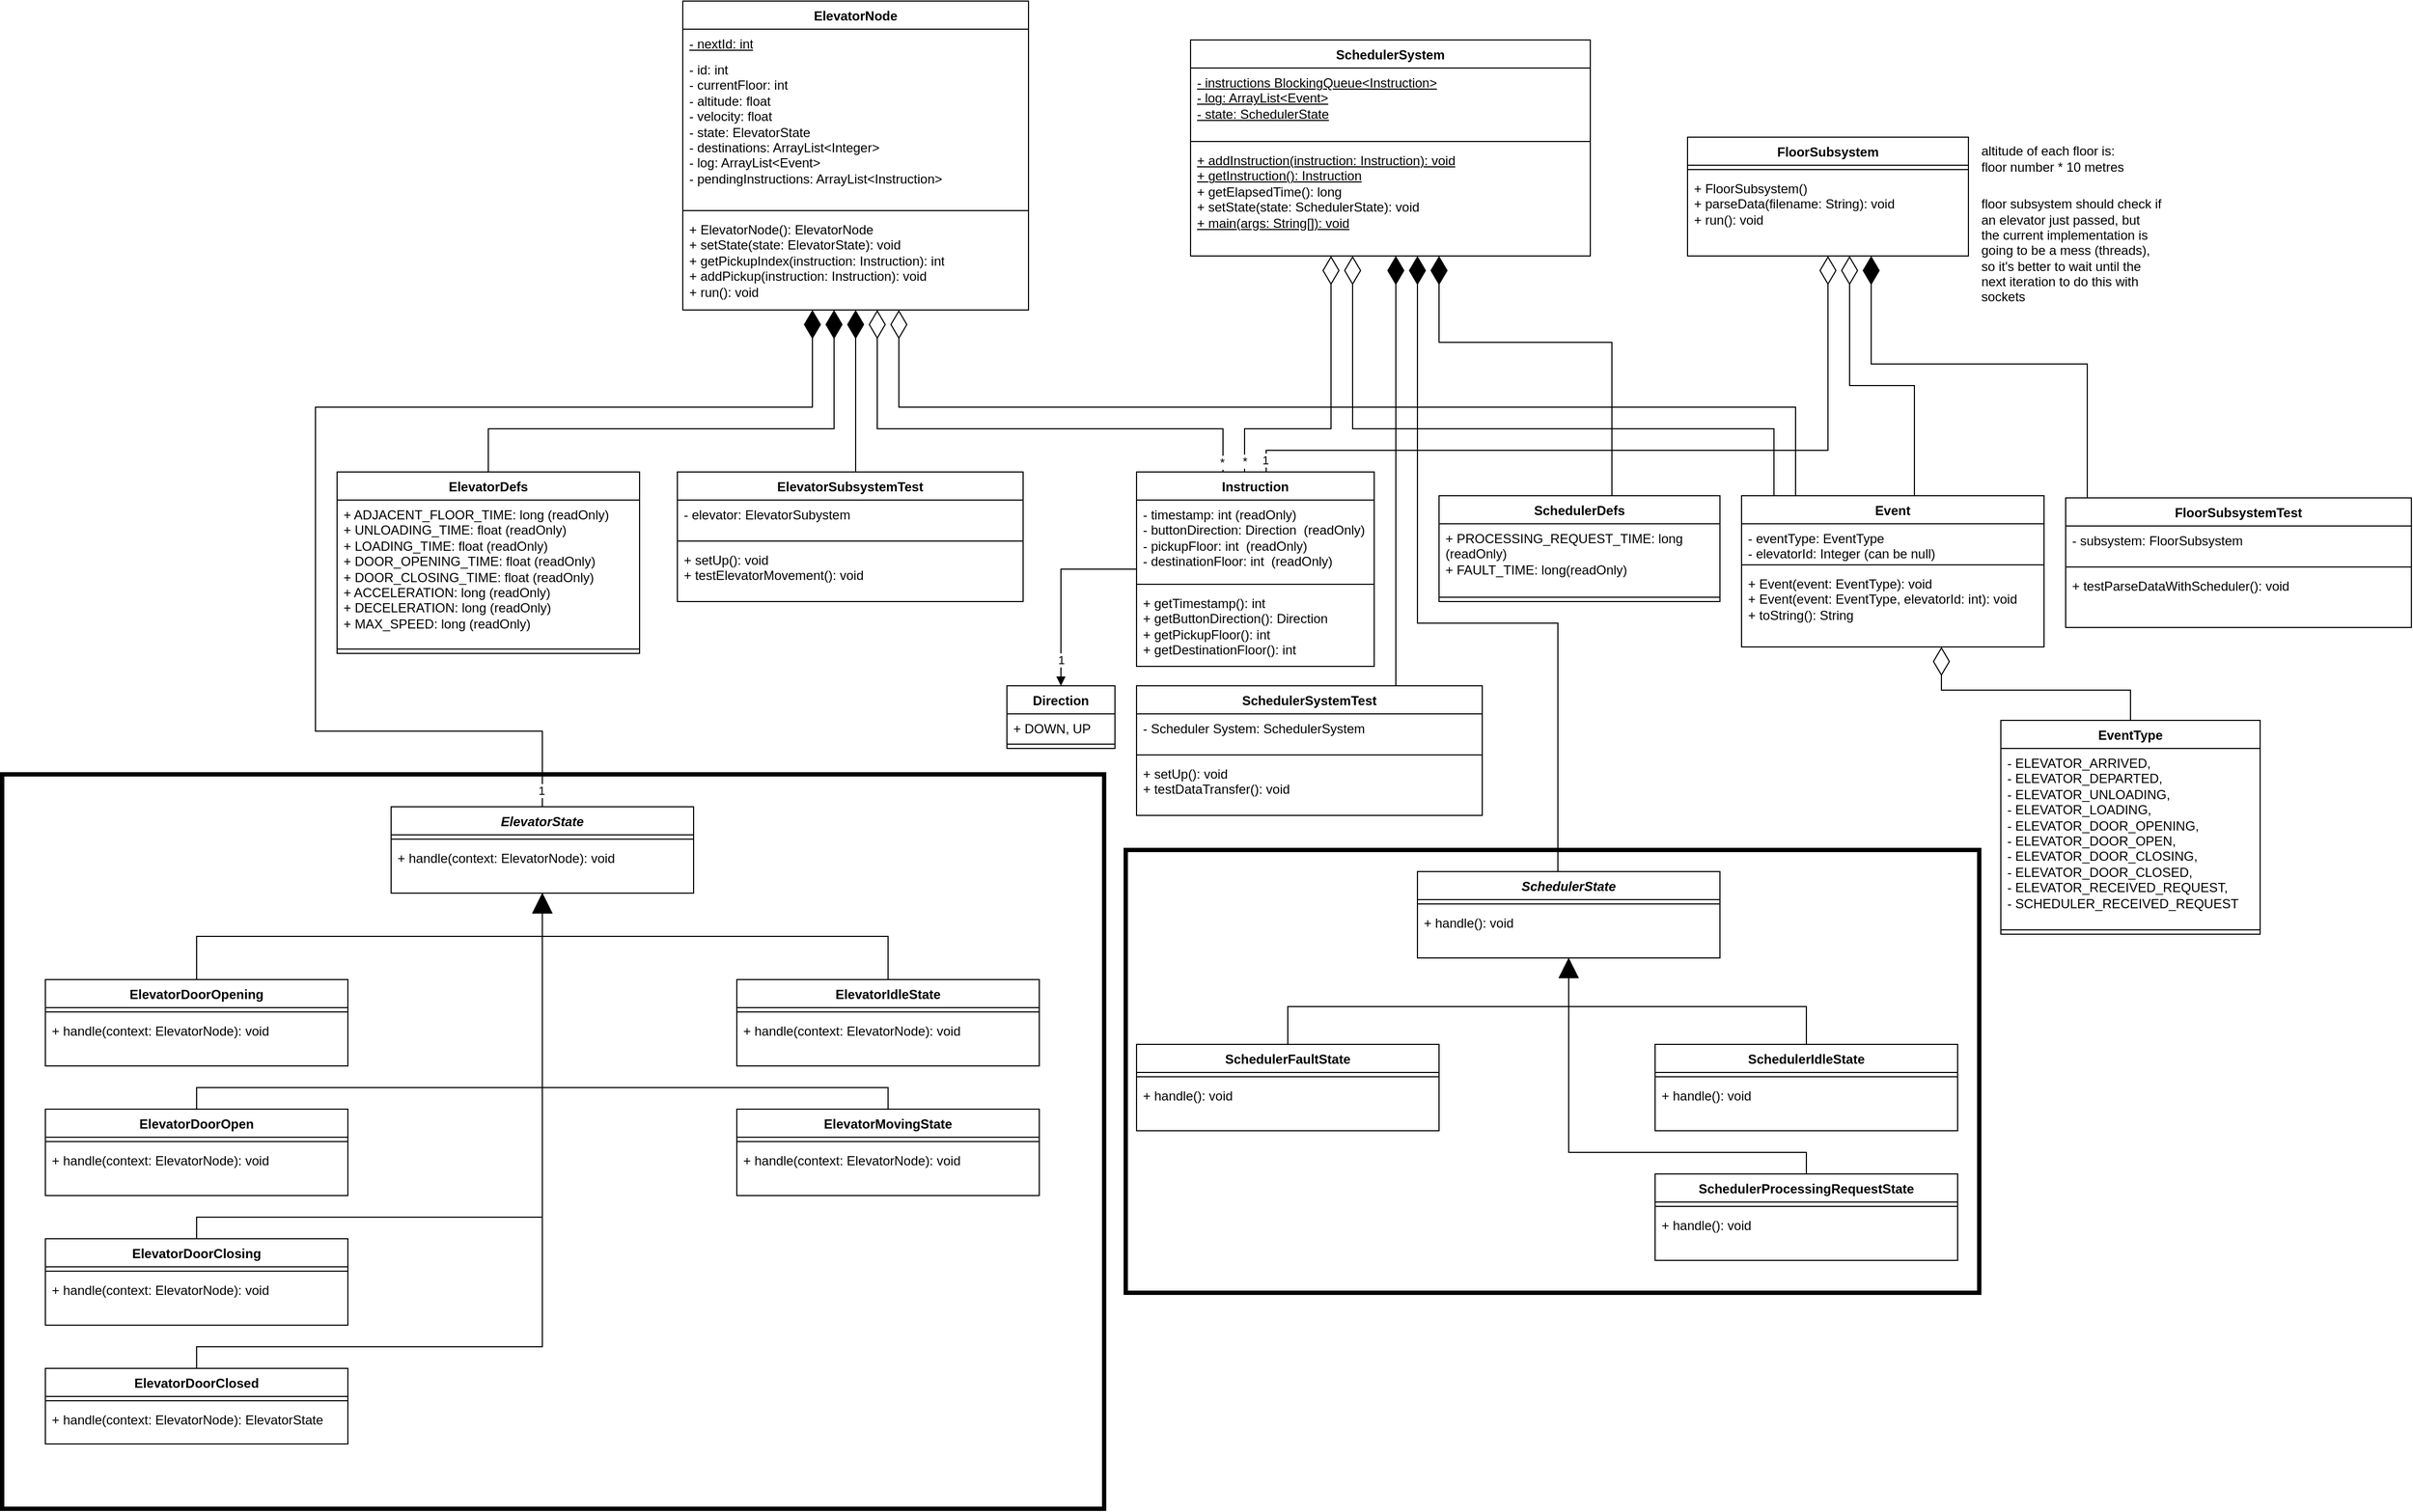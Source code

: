 <mxfile version="20.8.16" type="device"><diagram name="Page-1" id="W-hvJWC9LnS0oZOQdCDl"><mxGraphModel dx="1674" dy="534" grid="1" gridSize="10" guides="1" tooltips="1" connect="1" arrows="1" fold="1" page="0" pageScale="1" pageWidth="850" pageHeight="1100" math="0" shadow="0"><root><mxCell id="0"/><mxCell id="1" parent="0"/><mxCell id="JZciVl0iC011m3xnHKb6-115" value="" style="rounded=0;whiteSpace=wrap;html=1;fontColor=default;fillColor=none;strokeWidth=4;" parent="1" vertex="1"><mxGeometry x="390" y="790" width="790" height="410" as="geometry"/></mxCell><mxCell id="JZciVl0iC011m3xnHKb6-93" value="" style="rounded=0;whiteSpace=wrap;html=1;fontColor=default;fillColor=none;strokeWidth=4;" parent="1" vertex="1"><mxGeometry x="-650" y="720" width="1020" height="680" as="geometry"/></mxCell><mxCell id="OUGzcpc-ft89BkLeORVE-1" value="ElevatorNode" style="swimlane;fontStyle=1;align=center;verticalAlign=top;childLayout=stackLayout;horizontal=1;startSize=26;horizontalStack=0;resizeParent=1;resizeParentMax=0;resizeLast=0;collapsible=1;marginBottom=0;whiteSpace=wrap;html=1;" parent="1" vertex="1"><mxGeometry x="-20" y="4" width="320" height="286" as="geometry"/></mxCell><mxCell id="JZciVl0iC011m3xnHKb6-45" value="- nextId: int" style="text;strokeColor=none;fillColor=none;align=left;verticalAlign=top;spacingLeft=4;spacingRight=4;overflow=hidden;rotatable=0;points=[[0,0.5],[1,0.5]];portConstraint=eastwest;whiteSpace=wrap;html=1;fontStyle=4" parent="OUGzcpc-ft89BkLeORVE-1" vertex="1"><mxGeometry y="26" width="320" height="24" as="geometry"/></mxCell><mxCell id="OUGzcpc-ft89BkLeORVE-2" value="- id: int&lt;br&gt;- currentFloor: int&lt;br&gt;- altitude: float&lt;br&gt;- velocity: float&lt;br&gt;- state: ElevatorState&lt;br&gt;- destinations: ArrayList&amp;lt;Integer&amp;gt;&lt;br&gt;- log: ArrayList&amp;lt;Event&amp;gt;&lt;br&gt;- pendingInstructions: ArrayList&amp;lt;Instruction&amp;gt;" style="text;strokeColor=none;fillColor=none;align=left;verticalAlign=top;spacingLeft=4;spacingRight=4;overflow=hidden;rotatable=0;points=[[0,0.5],[1,0.5]];portConstraint=eastwest;whiteSpace=wrap;html=1;" parent="OUGzcpc-ft89BkLeORVE-1" vertex="1"><mxGeometry y="50" width="320" height="140" as="geometry"/></mxCell><mxCell id="OUGzcpc-ft89BkLeORVE-3" value="" style="line;strokeWidth=1;fillColor=none;align=left;verticalAlign=middle;spacingTop=-1;spacingLeft=3;spacingRight=3;rotatable=0;labelPosition=right;points=[];portConstraint=eastwest;strokeColor=inherit;" parent="OUGzcpc-ft89BkLeORVE-1" vertex="1"><mxGeometry y="190" width="320" height="8" as="geometry"/></mxCell><mxCell id="OUGzcpc-ft89BkLeORVE-4" value="+ ElevatorNode(): ElevatorNode&lt;br&gt;+ setState(state: ElevatorState): void&lt;br&gt;+ getPickupIndex(instruction: Instruction): int&lt;br&gt;+ addPickup(instruction: Instruction): void&lt;br&gt;+ run(): void" style="text;strokeColor=none;fillColor=none;align=left;verticalAlign=top;spacingLeft=4;spacingRight=4;overflow=hidden;rotatable=0;points=[[0,0.5],[1,0.5]];portConstraint=eastwest;whiteSpace=wrap;html=1;" parent="OUGzcpc-ft89BkLeORVE-1" vertex="1"><mxGeometry y="198" width="320" height="88" as="geometry"/></mxCell><mxCell id="OUGzcpc-ft89BkLeORVE-5" value="SchedulerSystem" style="swimlane;fontStyle=1;align=center;verticalAlign=top;childLayout=stackLayout;horizontal=1;startSize=26;horizontalStack=0;resizeParent=1;resizeParentMax=0;resizeLast=0;collapsible=1;marginBottom=0;whiteSpace=wrap;html=1;" parent="1" vertex="1"><mxGeometry x="450" y="40" width="370" height="200" as="geometry"/></mxCell><mxCell id="OUGzcpc-ft89BkLeORVE-6" value="&lt;u&gt;- instructions BlockingQueue&amp;lt;Instruction&lt;/u&gt;&lt;u&gt;&amp;gt;&lt;br&gt;- log: ArrayList&amp;lt;Event&amp;gt;&lt;br&gt;- state: SchedulerState&lt;br&gt;&lt;/u&gt;" style="text;strokeColor=none;fillColor=none;align=left;verticalAlign=top;spacingLeft=4;spacingRight=4;overflow=hidden;rotatable=0;points=[[0,0.5],[1,0.5]];portConstraint=eastwest;whiteSpace=wrap;html=1;" parent="OUGzcpc-ft89BkLeORVE-5" vertex="1"><mxGeometry y="26" width="370" height="64" as="geometry"/></mxCell><mxCell id="OUGzcpc-ft89BkLeORVE-7" value="" style="line;strokeWidth=1;fillColor=none;align=left;verticalAlign=middle;spacingTop=-1;spacingLeft=3;spacingRight=3;rotatable=0;labelPosition=right;points=[];portConstraint=eastwest;strokeColor=inherit;" parent="OUGzcpc-ft89BkLeORVE-5" vertex="1"><mxGeometry y="90" width="370" height="8" as="geometry"/></mxCell><mxCell id="OUGzcpc-ft89BkLeORVE-8" value="&lt;u&gt;+ addInstruction(instruction: Instruction): void&lt;/u&gt;&lt;br&gt;&lt;u&gt;+ getInstruction(): Instruction&lt;/u&gt;&lt;br&gt;+ getElapsedTime(): long&lt;br&gt;+ setState(state: SchedulerState): void&lt;br&gt;&lt;u&gt;+ main(args: String[]): void&lt;/u&gt;" style="text;strokeColor=none;fillColor=none;align=left;verticalAlign=top;spacingLeft=4;spacingRight=4;overflow=hidden;rotatable=0;points=[[0,0.5],[1,0.5]];portConstraint=eastwest;whiteSpace=wrap;html=1;" parent="OUGzcpc-ft89BkLeORVE-5" vertex="1"><mxGeometry y="98" width="370" height="102" as="geometry"/></mxCell><mxCell id="OUGzcpc-ft89BkLeORVE-9" value="FloorSubsystem" style="swimlane;fontStyle=1;align=center;verticalAlign=top;childLayout=stackLayout;horizontal=1;startSize=26;horizontalStack=0;resizeParent=1;resizeParentMax=0;resizeLast=0;collapsible=1;marginBottom=0;whiteSpace=wrap;html=1;" parent="1" vertex="1"><mxGeometry x="910" y="130" width="260" height="110" as="geometry"/></mxCell><mxCell id="OUGzcpc-ft89BkLeORVE-11" value="" style="line;strokeWidth=1;fillColor=none;align=left;verticalAlign=middle;spacingTop=-1;spacingLeft=3;spacingRight=3;rotatable=0;labelPosition=right;points=[];portConstraint=eastwest;strokeColor=inherit;" parent="OUGzcpc-ft89BkLeORVE-9" vertex="1"><mxGeometry y="26" width="260" height="8" as="geometry"/></mxCell><mxCell id="OUGzcpc-ft89BkLeORVE-12" value="+ FloorSubsystem()&lt;br&gt;+ parseData(filename: String): void&lt;br&gt;+ run(): void" style="text;strokeColor=none;fillColor=none;align=left;verticalAlign=top;spacingLeft=4;spacingRight=4;overflow=hidden;rotatable=0;points=[[0,0.5],[1,0.5]];portConstraint=eastwest;whiteSpace=wrap;html=1;" parent="OUGzcpc-ft89BkLeORVE-9" vertex="1"><mxGeometry y="34" width="260" height="76" as="geometry"/></mxCell><mxCell id="OUGzcpc-ft89BkLeORVE-13" value="SchedulerSystemTest" style="swimlane;fontStyle=1;align=center;verticalAlign=top;childLayout=stackLayout;horizontal=1;startSize=26;horizontalStack=0;resizeParent=1;resizeParentMax=0;resizeLast=0;collapsible=1;marginBottom=0;whiteSpace=wrap;html=1;" parent="1" vertex="1"><mxGeometry x="400" y="638" width="320" height="120" as="geometry"/></mxCell><mxCell id="OUGzcpc-ft89BkLeORVE-14" value="- Scheduler System: SchedulerSystem" style="text;strokeColor=none;fillColor=none;align=left;verticalAlign=top;spacingLeft=4;spacingRight=4;overflow=hidden;rotatable=0;points=[[0,0.5],[1,0.5]];portConstraint=eastwest;whiteSpace=wrap;html=1;" parent="OUGzcpc-ft89BkLeORVE-13" vertex="1"><mxGeometry y="26" width="320" height="34" as="geometry"/></mxCell><mxCell id="OUGzcpc-ft89BkLeORVE-15" value="" style="line;strokeWidth=1;fillColor=none;align=left;verticalAlign=middle;spacingTop=-1;spacingLeft=3;spacingRight=3;rotatable=0;labelPosition=right;points=[];portConstraint=eastwest;strokeColor=inherit;" parent="OUGzcpc-ft89BkLeORVE-13" vertex="1"><mxGeometry y="60" width="320" height="8" as="geometry"/></mxCell><mxCell id="OUGzcpc-ft89BkLeORVE-16" value="+ setUp(): void&lt;br&gt;+ testDataTransfer(): void" style="text;strokeColor=none;fillColor=none;align=left;verticalAlign=top;spacingLeft=4;spacingRight=4;overflow=hidden;rotatable=0;points=[[0,0.5],[1,0.5]];portConstraint=eastwest;whiteSpace=wrap;html=1;" parent="OUGzcpc-ft89BkLeORVE-13" vertex="1"><mxGeometry y="68" width="320" height="52" as="geometry"/></mxCell><mxCell id="JZciVl0iC011m3xnHKb6-92" style="edgeStyle=orthogonalEdgeStyle;rounded=0;orthogonalLoop=1;jettySize=auto;html=1;fontColor=default;endArrow=diamondThin;endFill=1;endSize=24;" parent="1" source="OUGzcpc-ft89BkLeORVE-18" target="OUGzcpc-ft89BkLeORVE-9" edge="1"><mxGeometry relative="1" as="geometry"><Array as="points"><mxPoint x="1280" y="340"/><mxPoint x="1080" y="340"/></Array></mxGeometry></mxCell><mxCell id="OUGzcpc-ft89BkLeORVE-18" value="FloorSubsystemTest" style="swimlane;fontStyle=1;align=center;verticalAlign=top;childLayout=stackLayout;horizontal=1;startSize=26;horizontalStack=0;resizeParent=1;resizeParentMax=0;resizeLast=0;collapsible=1;marginBottom=0;whiteSpace=wrap;html=1;" parent="1" vertex="1"><mxGeometry x="1260" y="464" width="320" height="120" as="geometry"/></mxCell><mxCell id="OUGzcpc-ft89BkLeORVE-19" value="- subsystem: FloorSubsystem" style="text;strokeColor=none;fillColor=none;align=left;verticalAlign=top;spacingLeft=4;spacingRight=4;overflow=hidden;rotatable=0;points=[[0,0.5],[1,0.5]];portConstraint=eastwest;whiteSpace=wrap;html=1;" parent="OUGzcpc-ft89BkLeORVE-18" vertex="1"><mxGeometry y="26" width="320" height="34" as="geometry"/></mxCell><mxCell id="OUGzcpc-ft89BkLeORVE-20" value="" style="line;strokeWidth=1;fillColor=none;align=left;verticalAlign=middle;spacingTop=-1;spacingLeft=3;spacingRight=3;rotatable=0;labelPosition=right;points=[];portConstraint=eastwest;strokeColor=inherit;" parent="OUGzcpc-ft89BkLeORVE-18" vertex="1"><mxGeometry y="60" width="320" height="8" as="geometry"/></mxCell><mxCell id="OUGzcpc-ft89BkLeORVE-21" value="+ testParseDataWithScheduler(): void" style="text;strokeColor=none;fillColor=none;align=left;verticalAlign=top;spacingLeft=4;spacingRight=4;overflow=hidden;rotatable=0;points=[[0,0.5],[1,0.5]];portConstraint=eastwest;whiteSpace=wrap;html=1;" parent="OUGzcpc-ft89BkLeORVE-18" vertex="1"><mxGeometry y="68" width="320" height="52" as="geometry"/></mxCell><mxCell id="OUGzcpc-ft89BkLeORVE-22" value="ElevatorSubsystemTest" style="swimlane;fontStyle=1;align=center;verticalAlign=top;childLayout=stackLayout;horizontal=1;startSize=26;horizontalStack=0;resizeParent=1;resizeParentMax=0;resizeLast=0;collapsible=1;marginBottom=0;whiteSpace=wrap;html=1;" parent="1" vertex="1"><mxGeometry x="-25" y="440" width="320" height="120" as="geometry"/></mxCell><mxCell id="OUGzcpc-ft89BkLeORVE-23" value="- elevator: ElevatorSubystem" style="text;strokeColor=none;fillColor=none;align=left;verticalAlign=top;spacingLeft=4;spacingRight=4;overflow=hidden;rotatable=0;points=[[0,0.5],[1,0.5]];portConstraint=eastwest;whiteSpace=wrap;html=1;" parent="OUGzcpc-ft89BkLeORVE-22" vertex="1"><mxGeometry y="26" width="320" height="34" as="geometry"/></mxCell><mxCell id="OUGzcpc-ft89BkLeORVE-24" value="" style="line;strokeWidth=1;fillColor=none;align=left;verticalAlign=middle;spacingTop=-1;spacingLeft=3;spacingRight=3;rotatable=0;labelPosition=right;points=[];portConstraint=eastwest;strokeColor=inherit;" parent="OUGzcpc-ft89BkLeORVE-22" vertex="1"><mxGeometry y="60" width="320" height="8" as="geometry"/></mxCell><mxCell id="OUGzcpc-ft89BkLeORVE-25" value="+ setUp(): void&lt;br&gt;+ testElevatorMovement(): void" style="text;strokeColor=none;fillColor=none;align=left;verticalAlign=top;spacingLeft=4;spacingRight=4;overflow=hidden;rotatable=0;points=[[0,0.5],[1,0.5]];portConstraint=eastwest;whiteSpace=wrap;html=1;" parent="OUGzcpc-ft89BkLeORVE-22" vertex="1"><mxGeometry y="68" width="320" height="52" as="geometry"/></mxCell><mxCell id="JZciVl0iC011m3xnHKb6-95" style="edgeStyle=orthogonalEdgeStyle;rounded=0;orthogonalLoop=1;jettySize=auto;html=1;fontColor=default;endArrow=diamondThin;endFill=1;endSize=24;" parent="1" source="JZciVl0iC011m3xnHKb6-1" target="OUGzcpc-ft89BkLeORVE-1" edge="1"><mxGeometry relative="1" as="geometry"><Array as="points"><mxPoint x="-150" y="680"/><mxPoint x="-360" y="680"/><mxPoint x="-360" y="380"/><mxPoint x="100" y="380"/></Array></mxGeometry></mxCell><mxCell id="JZciVl0iC011m3xnHKb6-111" value="1" style="edgeLabel;html=1;align=center;verticalAlign=middle;resizable=0;points=[];fontColor=default;" parent="JZciVl0iC011m3xnHKb6-95" vertex="1" connectable="0"><mxGeometry x="-0.973" y="1" relative="1" as="geometry"><mxPoint as="offset"/></mxGeometry></mxCell><mxCell id="JZciVl0iC011m3xnHKb6-1" value="ElevatorState" style="swimlane;fontStyle=3;align=center;verticalAlign=top;childLayout=stackLayout;horizontal=1;startSize=26;horizontalStack=0;resizeParent=1;resizeParentMax=0;resizeLast=0;collapsible=1;marginBottom=0;whiteSpace=wrap;html=1;" parent="1" vertex="1"><mxGeometry x="-290" y="750" width="280" height="80" as="geometry"/></mxCell><mxCell id="JZciVl0iC011m3xnHKb6-3" value="" style="line;strokeWidth=1;fillColor=none;align=left;verticalAlign=middle;spacingTop=-1;spacingLeft=3;spacingRight=3;rotatable=0;labelPosition=right;points=[];portConstraint=eastwest;strokeColor=inherit;" parent="JZciVl0iC011m3xnHKb6-1" vertex="1"><mxGeometry y="26" width="280" height="8" as="geometry"/></mxCell><mxCell id="JZciVl0iC011m3xnHKb6-4" value="+ handle(context: ElevatorNode): void" style="text;strokeColor=none;fillColor=none;align=left;verticalAlign=top;spacingLeft=4;spacingRight=4;overflow=hidden;rotatable=0;points=[[0,0.5],[1,0.5]];portConstraint=eastwest;whiteSpace=wrap;html=1;" parent="JZciVl0iC011m3xnHKb6-1" vertex="1"><mxGeometry y="34" width="280" height="46" as="geometry"/></mxCell><mxCell id="JZciVl0iC011m3xnHKb6-26" style="edgeStyle=orthogonalEdgeStyle;rounded=0;orthogonalLoop=1;jettySize=auto;html=1;endArrow=block;endFill=1;endSize=16;" parent="1" source="JZciVl0iC011m3xnHKb6-5" target="JZciVl0iC011m3xnHKb6-1" edge="1"><mxGeometry relative="1" as="geometry"><Array as="points"><mxPoint x="170" y="870"/><mxPoint x="-150" y="870"/></Array></mxGeometry></mxCell><mxCell id="JZciVl0iC011m3xnHKb6-5" value="&lt;span style=&quot;font-style: normal;&quot;&gt;ElevatorIdleState&lt;/span&gt;" style="swimlane;fontStyle=3;align=center;verticalAlign=top;childLayout=stackLayout;horizontal=1;startSize=26;horizontalStack=0;resizeParent=1;resizeParentMax=0;resizeLast=0;collapsible=1;marginBottom=0;whiteSpace=wrap;html=1;" parent="1" vertex="1"><mxGeometry x="30" y="910" width="280" height="80" as="geometry"/></mxCell><mxCell id="JZciVl0iC011m3xnHKb6-6" value="" style="line;strokeWidth=1;fillColor=none;align=left;verticalAlign=middle;spacingTop=-1;spacingLeft=3;spacingRight=3;rotatable=0;labelPosition=right;points=[];portConstraint=eastwest;strokeColor=inherit;" parent="JZciVl0iC011m3xnHKb6-5" vertex="1"><mxGeometry y="26" width="280" height="8" as="geometry"/></mxCell><mxCell id="JZciVl0iC011m3xnHKb6-7" value="+ handle(context: ElevatorNode): void" style="text;strokeColor=none;fillColor=none;align=left;verticalAlign=top;spacingLeft=4;spacingRight=4;overflow=hidden;rotatable=0;points=[[0,0.5],[1,0.5]];portConstraint=eastwest;whiteSpace=wrap;html=1;" parent="JZciVl0iC011m3xnHKb6-5" vertex="1"><mxGeometry y="34" width="280" height="46" as="geometry"/></mxCell><mxCell id="JZciVl0iC011m3xnHKb6-31" style="edgeStyle=orthogonalEdgeStyle;rounded=0;orthogonalLoop=1;jettySize=auto;html=1;endArrow=block;endFill=1;endSize=16;" parent="1" source="JZciVl0iC011m3xnHKb6-8" target="JZciVl0iC011m3xnHKb6-1" edge="1"><mxGeometry relative="1" as="geometry"><Array as="points"><mxPoint x="170" y="1010"/><mxPoint x="-150" y="1010"/></Array></mxGeometry></mxCell><mxCell id="JZciVl0iC011m3xnHKb6-8" value="&lt;span style=&quot;font-style: normal;&quot;&gt;ElevatorMovingState&lt;/span&gt;" style="swimlane;fontStyle=3;align=center;verticalAlign=top;childLayout=stackLayout;horizontal=1;startSize=26;horizontalStack=0;resizeParent=1;resizeParentMax=0;resizeLast=0;collapsible=1;marginBottom=0;whiteSpace=wrap;html=1;" parent="1" vertex="1"><mxGeometry x="30" y="1030" width="280" height="80" as="geometry"/></mxCell><mxCell id="JZciVl0iC011m3xnHKb6-9" value="" style="line;strokeWidth=1;fillColor=none;align=left;verticalAlign=middle;spacingTop=-1;spacingLeft=3;spacingRight=3;rotatable=0;labelPosition=right;points=[];portConstraint=eastwest;strokeColor=inherit;" parent="JZciVl0iC011m3xnHKb6-8" vertex="1"><mxGeometry y="26" width="280" height="8" as="geometry"/></mxCell><mxCell id="JZciVl0iC011m3xnHKb6-10" value="+ handle(context: ElevatorNode): void" style="text;strokeColor=none;fillColor=none;align=left;verticalAlign=top;spacingLeft=4;spacingRight=4;overflow=hidden;rotatable=0;points=[[0,0.5],[1,0.5]];portConstraint=eastwest;whiteSpace=wrap;html=1;" parent="JZciVl0iC011m3xnHKb6-8" vertex="1"><mxGeometry y="34" width="280" height="46" as="geometry"/></mxCell><mxCell id="JZciVl0iC011m3xnHKb6-27" style="edgeStyle=orthogonalEdgeStyle;rounded=0;orthogonalLoop=1;jettySize=auto;html=1;endArrow=block;endFill=1;endSize=16;" parent="1" source="JZciVl0iC011m3xnHKb6-11" target="JZciVl0iC011m3xnHKb6-1" edge="1"><mxGeometry relative="1" as="geometry"><Array as="points"><mxPoint x="-470" y="870"/><mxPoint x="-150" y="870"/></Array></mxGeometry></mxCell><mxCell id="JZciVl0iC011m3xnHKb6-11" value="&lt;span style=&quot;font-style: normal;&quot;&gt;ElevatorDoorOpening&lt;/span&gt;" style="swimlane;fontStyle=3;align=center;verticalAlign=top;childLayout=stackLayout;horizontal=1;startSize=26;horizontalStack=0;resizeParent=1;resizeParentMax=0;resizeLast=0;collapsible=1;marginBottom=0;whiteSpace=wrap;html=1;" parent="1" vertex="1"><mxGeometry x="-610" y="910" width="280" height="80" as="geometry"/></mxCell><mxCell id="JZciVl0iC011m3xnHKb6-12" value="" style="line;strokeWidth=1;fillColor=none;align=left;verticalAlign=middle;spacingTop=-1;spacingLeft=3;spacingRight=3;rotatable=0;labelPosition=right;points=[];portConstraint=eastwest;strokeColor=inherit;" parent="JZciVl0iC011m3xnHKb6-11" vertex="1"><mxGeometry y="26" width="280" height="8" as="geometry"/></mxCell><mxCell id="JZciVl0iC011m3xnHKb6-13" value="+ handle(context: ElevatorNode): void" style="text;strokeColor=none;fillColor=none;align=left;verticalAlign=top;spacingLeft=4;spacingRight=4;overflow=hidden;rotatable=0;points=[[0,0.5],[1,0.5]];portConstraint=eastwest;whiteSpace=wrap;html=1;" parent="JZciVl0iC011m3xnHKb6-11" vertex="1"><mxGeometry y="34" width="280" height="46" as="geometry"/></mxCell><mxCell id="JZciVl0iC011m3xnHKb6-28" style="edgeStyle=orthogonalEdgeStyle;rounded=0;orthogonalLoop=1;jettySize=auto;html=1;endArrow=block;endFill=1;endSize=16;" parent="1" source="JZciVl0iC011m3xnHKb6-14" target="JZciVl0iC011m3xnHKb6-1" edge="1"><mxGeometry relative="1" as="geometry"><Array as="points"><mxPoint x="-470" y="1010"/><mxPoint x="-150" y="1010"/></Array></mxGeometry></mxCell><mxCell id="JZciVl0iC011m3xnHKb6-14" value="&lt;span style=&quot;font-style: normal;&quot;&gt;ElevatorDoorOpen&lt;/span&gt;" style="swimlane;fontStyle=3;align=center;verticalAlign=top;childLayout=stackLayout;horizontal=1;startSize=26;horizontalStack=0;resizeParent=1;resizeParentMax=0;resizeLast=0;collapsible=1;marginBottom=0;whiteSpace=wrap;html=1;" parent="1" vertex="1"><mxGeometry x="-610" y="1030" width="280" height="80" as="geometry"/></mxCell><mxCell id="JZciVl0iC011m3xnHKb6-15" value="" style="line;strokeWidth=1;fillColor=none;align=left;verticalAlign=middle;spacingTop=-1;spacingLeft=3;spacingRight=3;rotatable=0;labelPosition=right;points=[];portConstraint=eastwest;strokeColor=inherit;" parent="JZciVl0iC011m3xnHKb6-14" vertex="1"><mxGeometry y="26" width="280" height="8" as="geometry"/></mxCell><mxCell id="JZciVl0iC011m3xnHKb6-16" value="+ handle(context: ElevatorNode): void" style="text;strokeColor=none;fillColor=none;align=left;verticalAlign=top;spacingLeft=4;spacingRight=4;overflow=hidden;rotatable=0;points=[[0,0.5],[1,0.5]];portConstraint=eastwest;whiteSpace=wrap;html=1;" parent="JZciVl0iC011m3xnHKb6-14" vertex="1"><mxGeometry y="34" width="280" height="46" as="geometry"/></mxCell><mxCell id="JZciVl0iC011m3xnHKb6-30" style="edgeStyle=orthogonalEdgeStyle;rounded=0;orthogonalLoop=1;jettySize=auto;html=1;endArrow=block;endFill=1;endSize=16;" parent="1" source="JZciVl0iC011m3xnHKb6-17" target="JZciVl0iC011m3xnHKb6-1" edge="1"><mxGeometry relative="1" as="geometry"><Array as="points"><mxPoint x="-470" y="1130"/><mxPoint x="-150" y="1130"/></Array></mxGeometry></mxCell><mxCell id="JZciVl0iC011m3xnHKb6-17" value="&lt;span style=&quot;font-style: normal;&quot;&gt;ElevatorDoorClosing&lt;/span&gt;" style="swimlane;fontStyle=3;align=center;verticalAlign=top;childLayout=stackLayout;horizontal=1;startSize=26;horizontalStack=0;resizeParent=1;resizeParentMax=0;resizeLast=0;collapsible=1;marginBottom=0;whiteSpace=wrap;html=1;" parent="1" vertex="1"><mxGeometry x="-610" y="1150" width="280" height="80" as="geometry"/></mxCell><mxCell id="JZciVl0iC011m3xnHKb6-18" value="" style="line;strokeWidth=1;fillColor=none;align=left;verticalAlign=middle;spacingTop=-1;spacingLeft=3;spacingRight=3;rotatable=0;labelPosition=right;points=[];portConstraint=eastwest;strokeColor=inherit;" parent="JZciVl0iC011m3xnHKb6-17" vertex="1"><mxGeometry y="26" width="280" height="8" as="geometry"/></mxCell><mxCell id="JZciVl0iC011m3xnHKb6-19" value="+ handle(context: ElevatorNode): void" style="text;strokeColor=none;fillColor=none;align=left;verticalAlign=top;spacingLeft=4;spacingRight=4;overflow=hidden;rotatable=0;points=[[0,0.5],[1,0.5]];portConstraint=eastwest;whiteSpace=wrap;html=1;" parent="JZciVl0iC011m3xnHKb6-17" vertex="1"><mxGeometry y="34" width="280" height="46" as="geometry"/></mxCell><mxCell id="JZciVl0iC011m3xnHKb6-32" style="edgeStyle=orthogonalEdgeStyle;rounded=0;orthogonalLoop=1;jettySize=auto;html=1;endArrow=block;endFill=1;endSize=16;" parent="1" source="JZciVl0iC011m3xnHKb6-20" target="JZciVl0iC011m3xnHKb6-1" edge="1"><mxGeometry relative="1" as="geometry"><Array as="points"><mxPoint x="-470" y="1250"/><mxPoint x="-150" y="1250"/></Array></mxGeometry></mxCell><mxCell id="JZciVl0iC011m3xnHKb6-20" value="&lt;span style=&quot;font-style: normal;&quot;&gt;ElevatorDoorClosed&lt;/span&gt;" style="swimlane;fontStyle=3;align=center;verticalAlign=top;childLayout=stackLayout;horizontal=1;startSize=26;horizontalStack=0;resizeParent=1;resizeParentMax=0;resizeLast=0;collapsible=1;marginBottom=0;whiteSpace=wrap;html=1;" parent="1" vertex="1"><mxGeometry x="-610" y="1270" width="280" height="70" as="geometry"/></mxCell><mxCell id="JZciVl0iC011m3xnHKb6-21" value="" style="line;strokeWidth=1;fillColor=none;align=left;verticalAlign=middle;spacingTop=-1;spacingLeft=3;spacingRight=3;rotatable=0;labelPosition=right;points=[];portConstraint=eastwest;strokeColor=inherit;" parent="JZciVl0iC011m3xnHKb6-20" vertex="1"><mxGeometry y="26" width="280" height="8" as="geometry"/></mxCell><mxCell id="JZciVl0iC011m3xnHKb6-22" value="+ handle(context: ElevatorNode): ElevatorState" style="text;strokeColor=none;fillColor=none;align=left;verticalAlign=top;spacingLeft=4;spacingRight=4;overflow=hidden;rotatable=0;points=[[0,0.5],[1,0.5]];portConstraint=eastwest;whiteSpace=wrap;html=1;" parent="JZciVl0iC011m3xnHKb6-20" vertex="1"><mxGeometry y="34" width="280" height="36" as="geometry"/></mxCell><mxCell id="JZciVl0iC011m3xnHKb6-33" value="ElevatorDefs" style="swimlane;fontStyle=1;align=center;verticalAlign=top;childLayout=stackLayout;horizontal=1;startSize=26;horizontalStack=0;resizeParent=1;resizeParentMax=0;resizeLast=0;collapsible=1;marginBottom=0;whiteSpace=wrap;html=1;" parent="1" vertex="1"><mxGeometry x="-340" y="440" width="280" height="168" as="geometry"/></mxCell><mxCell id="JZciVl0iC011m3xnHKb6-34" value="+ ADJACENT_FLOOR_TIME: long (readOnly)&lt;br&gt;+ UNLOADING_TIME: float (readOnly)&lt;br&gt;+ LOADING_TIME: float (readOnly)&lt;br&gt;+ DOOR_OPENING_TIME: float (readOnly)&lt;br&gt;+ DOOR_CLOSING_TIME: float (readOnly)&lt;br&gt;+ ACCELERATION: long (readOnly)&lt;br&gt;+ DECELERATION: long (readOnly)&lt;br&gt;+ MAX_SPEED: long (readOnly)" style="text;strokeColor=none;fillColor=none;align=left;verticalAlign=top;spacingLeft=4;spacingRight=4;overflow=hidden;rotatable=0;points=[[0,0.5],[1,0.5]];portConstraint=eastwest;whiteSpace=wrap;html=1;" parent="JZciVl0iC011m3xnHKb6-33" vertex="1"><mxGeometry y="26" width="280" height="134" as="geometry"/></mxCell><mxCell id="JZciVl0iC011m3xnHKb6-35" value="" style="line;strokeWidth=1;fillColor=none;align=left;verticalAlign=middle;spacingTop=-1;spacingLeft=3;spacingRight=3;rotatable=0;labelPosition=right;points=[];portConstraint=eastwest;strokeColor=inherit;" parent="JZciVl0iC011m3xnHKb6-33" vertex="1"><mxGeometry y="160" width="280" height="8" as="geometry"/></mxCell><mxCell id="JZciVl0iC011m3xnHKb6-46" style="edgeStyle=orthogonalEdgeStyle;rounded=0;orthogonalLoop=1;jettySize=auto;html=1;endArrow=diamondThin;endFill=0;endSize=24;" parent="1" source="JZciVl0iC011m3xnHKb6-41" target="JZciVl0iC011m3xnHKb6-37" edge="1"><mxGeometry relative="1" as="geometry"><mxPoint x="800" y="632" as="targetPoint"/><Array as="points"><mxPoint x="1320" y="642"/><mxPoint x="1145" y="642"/></Array></mxGeometry></mxCell><mxCell id="JZciVl0iC011m3xnHKb6-88" style="edgeStyle=orthogonalEdgeStyle;rounded=0;orthogonalLoop=1;jettySize=auto;html=1;fontColor=none;endArrow=diamondThin;endFill=0;endSize=24;" parent="1" source="JZciVl0iC011m3xnHKb6-37" target="OUGzcpc-ft89BkLeORVE-9" edge="1"><mxGeometry relative="1" as="geometry"><Array as="points"><mxPoint x="1120" y="360"/><mxPoint x="1060" y="360"/></Array></mxGeometry></mxCell><mxCell id="JZciVl0iC011m3xnHKb6-89" style="edgeStyle=orthogonalEdgeStyle;rounded=0;orthogonalLoop=1;jettySize=auto;html=1;fontColor=none;endArrow=diamondThin;endFill=0;endSize=24;" parent="1" source="JZciVl0iC011m3xnHKb6-37" target="OUGzcpc-ft89BkLeORVE-5" edge="1"><mxGeometry relative="1" as="geometry"><Array as="points"><mxPoint x="990" y="400"/><mxPoint x="600" y="400"/></Array></mxGeometry></mxCell><mxCell id="JZciVl0iC011m3xnHKb6-90" style="edgeStyle=orthogonalEdgeStyle;rounded=0;orthogonalLoop=1;jettySize=auto;html=1;fontColor=default;endArrow=diamondThin;endFill=0;endSize=24;" parent="1" source="JZciVl0iC011m3xnHKb6-37" target="OUGzcpc-ft89BkLeORVE-1" edge="1"><mxGeometry relative="1" as="geometry"><Array as="points"><mxPoint x="1010" y="380"/><mxPoint x="180" y="380"/></Array></mxGeometry></mxCell><mxCell id="JZciVl0iC011m3xnHKb6-37" value="Event" style="swimlane;fontStyle=1;align=center;verticalAlign=top;childLayout=stackLayout;horizontal=1;startSize=26;horizontalStack=0;resizeParent=1;resizeParentMax=0;resizeLast=0;collapsible=1;marginBottom=0;whiteSpace=wrap;html=1;" parent="1" vertex="1"><mxGeometry x="960" y="462" width="280" height="140" as="geometry"/></mxCell><mxCell id="JZciVl0iC011m3xnHKb6-38" value="&lt;span&gt;- eventType: EventType&lt;br&gt;- elevatorId: Integer (can be null)&lt;br&gt;&lt;/span&gt;" style="text;strokeColor=none;fillColor=none;align=left;verticalAlign=top;spacingLeft=4;spacingRight=4;overflow=hidden;rotatable=0;points=[[0,0.5],[1,0.5]];portConstraint=eastwest;whiteSpace=wrap;html=1;fontStyle=0" parent="JZciVl0iC011m3xnHKb6-37" vertex="1"><mxGeometry y="26" width="280" height="34" as="geometry"/></mxCell><mxCell id="JZciVl0iC011m3xnHKb6-39" value="" style="line;strokeWidth=1;fillColor=none;align=left;verticalAlign=middle;spacingTop=-1;spacingLeft=3;spacingRight=3;rotatable=0;labelPosition=right;points=[];portConstraint=eastwest;strokeColor=inherit;" parent="JZciVl0iC011m3xnHKb6-37" vertex="1"><mxGeometry y="60" width="280" height="8" as="geometry"/></mxCell><mxCell id="JZciVl0iC011m3xnHKb6-40" value="&lt;span&gt;+ Event(event: EventType): void&lt;br&gt;+ Event(event: EventType, elevatorId: int): void&lt;br&gt;+ toString(): String&lt;br&gt;&lt;/span&gt;" style="text;strokeColor=none;fillColor=none;align=left;verticalAlign=top;spacingLeft=4;spacingRight=4;overflow=hidden;rotatable=0;points=[[0,0.5],[1,0.5]];portConstraint=eastwest;whiteSpace=wrap;html=1;fontStyle=0" parent="JZciVl0iC011m3xnHKb6-37" vertex="1"><mxGeometry y="68" width="280" height="72" as="geometry"/></mxCell><mxCell id="JZciVl0iC011m3xnHKb6-41" value="EventType" style="swimlane;fontStyle=1;align=center;verticalAlign=top;childLayout=stackLayout;horizontal=1;startSize=26;horizontalStack=0;resizeParent=1;resizeParentMax=0;resizeLast=0;collapsible=1;marginBottom=0;whiteSpace=wrap;html=1;" parent="1" vertex="1"><mxGeometry x="1200" y="670" width="240" height="198" as="geometry"/></mxCell><mxCell id="JZciVl0iC011m3xnHKb6-42" value="- ELEVATOR_ARRIVED,&lt;br&gt;- ELEVATOR_DEPARTED,&lt;br&gt;- ELEVATOR_UNLOADING,&lt;br&gt;- ELEVATOR_LOADING,&lt;span&gt;&lt;br&gt;- ELEVATOR_DOOR_OPENING,&lt;br&gt;- ELEVATOR_DOOR_OPEN,&lt;br&gt;- ELEVATOR_DOOR_CLOSING,&lt;br&gt;- ELEVATOR_DOOR_CLOSED,&lt;br&gt;- ELEVATOR_RECEIVED_REQUEST,&lt;br&gt;- SCHEDULER_RECEIVED_REQUEST&lt;br&gt;&lt;/span&gt;" style="text;strokeColor=none;fillColor=none;align=left;verticalAlign=top;spacingLeft=4;spacingRight=4;overflow=hidden;rotatable=0;points=[[0,0.5],[1,0.5]];portConstraint=eastwest;whiteSpace=wrap;html=1;fontStyle=0" parent="JZciVl0iC011m3xnHKb6-41" vertex="1"><mxGeometry y="26" width="240" height="164" as="geometry"/></mxCell><mxCell id="JZciVl0iC011m3xnHKb6-43" value="" style="line;strokeWidth=1;fillColor=none;align=left;verticalAlign=middle;spacingTop=-1;spacingLeft=3;spacingRight=3;rotatable=0;labelPosition=right;points=[];portConstraint=eastwest;strokeColor=inherit;" parent="JZciVl0iC011m3xnHKb6-41" vertex="1"><mxGeometry y="190" width="240" height="8" as="geometry"/></mxCell><mxCell id="JZciVl0iC011m3xnHKb6-55" value="" style="edgeStyle=orthogonalEdgeStyle;rounded=0;orthogonalLoop=1;jettySize=auto;html=1;endArrow=block;endFill=1;" parent="1" source="JZciVl0iC011m3xnHKb6-47" target="JZciVl0iC011m3xnHKb6-51" edge="1"><mxGeometry relative="1" as="geometry"><Array as="points"><mxPoint x="330" y="530"/></Array></mxGeometry></mxCell><mxCell id="JZciVl0iC011m3xnHKb6-81" value="1" style="edgeLabel;html=1;align=center;verticalAlign=middle;resizable=0;points=[];fontColor=default;" parent="JZciVl0iC011m3xnHKb6-55" vertex="1" connectable="0"><mxGeometry x="0.215" relative="1" as="geometry"><mxPoint y="46" as="offset"/></mxGeometry></mxCell><mxCell id="JZciVl0iC011m3xnHKb6-76" style="edgeStyle=orthogonalEdgeStyle;rounded=0;orthogonalLoop=1;jettySize=auto;html=1;fontColor=none;endArrow=diamondThin;endFill=0;endSize=24;" parent="1" source="JZciVl0iC011m3xnHKb6-47" target="OUGzcpc-ft89BkLeORVE-5" edge="1"><mxGeometry relative="1" as="geometry"><Array as="points"><mxPoint x="500" y="400"/><mxPoint x="580" y="400"/></Array></mxGeometry></mxCell><mxCell id="JZciVl0iC011m3xnHKb6-120" value="*" style="edgeLabel;html=1;align=center;verticalAlign=middle;resizable=0;points=[];fontSize=11;fontFamily=Helvetica;fontColor=default;" parent="JZciVl0iC011m3xnHKb6-76" vertex="1" connectable="0"><mxGeometry x="-0.9" y="-2" relative="1" as="geometry"><mxPoint x="-2" y="4" as="offset"/></mxGeometry></mxCell><mxCell id="JZciVl0iC011m3xnHKb6-78" style="edgeStyle=orthogonalEdgeStyle;rounded=0;orthogonalLoop=1;jettySize=auto;html=1;fontColor=none;endArrow=diamondThin;endFill=0;endSize=24;" parent="1" source="JZciVl0iC011m3xnHKb6-47" target="OUGzcpc-ft89BkLeORVE-9" edge="1"><mxGeometry relative="1" as="geometry"><Array as="points"><mxPoint x="520" y="420"/><mxPoint x="1040" y="420"/></Array></mxGeometry></mxCell><mxCell id="JZciVl0iC011m3xnHKb6-122" value="1" style="edgeLabel;html=1;align=center;verticalAlign=middle;resizable=0;points=[];fontSize=11;fontFamily=Helvetica;fontColor=default;" parent="JZciVl0iC011m3xnHKb6-78" vertex="1" connectable="0"><mxGeometry x="-0.969" y="1" relative="1" as="geometry"><mxPoint as="offset"/></mxGeometry></mxCell><mxCell id="JZciVl0iC011m3xnHKb6-80" style="edgeStyle=orthogonalEdgeStyle;rounded=0;orthogonalLoop=1;jettySize=auto;html=1;fontColor=none;endArrow=diamondThin;endFill=0;endSize=24;" parent="1" source="JZciVl0iC011m3xnHKb6-47" target="OUGzcpc-ft89BkLeORVE-1" edge="1"><mxGeometry relative="1" as="geometry"><Array as="points"><mxPoint x="480" y="400"/><mxPoint x="160" y="400"/></Array></mxGeometry></mxCell><mxCell id="JZciVl0iC011m3xnHKb6-121" value="*" style="edgeLabel;html=1;align=center;verticalAlign=middle;resizable=0;points=[];fontSize=11;fontFamily=Helvetica;fontColor=default;" parent="JZciVl0iC011m3xnHKb6-80" vertex="1" connectable="0"><mxGeometry x="-0.938" y="1" relative="1" as="geometry"><mxPoint y="5" as="offset"/></mxGeometry></mxCell><mxCell id="JZciVl0iC011m3xnHKb6-47" value="Instruction" style="swimlane;fontStyle=1;align=center;verticalAlign=top;childLayout=stackLayout;horizontal=1;startSize=26;horizontalStack=0;resizeParent=1;resizeParentMax=0;resizeLast=0;collapsible=1;marginBottom=0;whiteSpace=wrap;html=1;" parent="1" vertex="1"><mxGeometry x="400" y="440" width="220" height="180" as="geometry"/></mxCell><mxCell id="JZciVl0iC011m3xnHKb6-48" value="- timestamp: int (readOnly)&lt;br&gt;- buttonDirection: Direction&amp;nbsp;&amp;nbsp;(readOnly)&lt;br&gt;- pickupFloor: int&amp;nbsp;&amp;nbsp;(readOnly)&lt;br&gt;- destinationFloor: int&amp;nbsp;&amp;nbsp;(readOnly)" style="text;strokeColor=none;fillColor=none;align=left;verticalAlign=top;spacingLeft=4;spacingRight=4;overflow=hidden;rotatable=0;points=[[0,0.5],[1,0.5]];portConstraint=eastwest;whiteSpace=wrap;html=1;" parent="JZciVl0iC011m3xnHKb6-47" vertex="1"><mxGeometry y="26" width="220" height="74" as="geometry"/></mxCell><mxCell id="JZciVl0iC011m3xnHKb6-49" value="" style="line;strokeWidth=1;fillColor=none;align=left;verticalAlign=middle;spacingTop=-1;spacingLeft=3;spacingRight=3;rotatable=0;labelPosition=right;points=[];portConstraint=eastwest;strokeColor=inherit;" parent="JZciVl0iC011m3xnHKb6-47" vertex="1"><mxGeometry y="100" width="220" height="8" as="geometry"/></mxCell><mxCell id="JZciVl0iC011m3xnHKb6-50" value="+ getTimestamp(): int&lt;br&gt;+ getButtonDirection(): Direction&lt;br&gt;+ getPickupFloor(): int&lt;br&gt;+ getDestinationFloor(): int" style="text;strokeColor=none;fillColor=none;align=left;verticalAlign=top;spacingLeft=4;spacingRight=4;overflow=hidden;rotatable=0;points=[[0,0.5],[1,0.5]];portConstraint=eastwest;whiteSpace=wrap;html=1;fontStyle=0" parent="JZciVl0iC011m3xnHKb6-47" vertex="1"><mxGeometry y="108" width="220" height="72" as="geometry"/></mxCell><mxCell id="JZciVl0iC011m3xnHKb6-51" value="Direction" style="swimlane;fontStyle=1;align=center;verticalAlign=top;childLayout=stackLayout;horizontal=1;startSize=26;horizontalStack=0;resizeParent=1;resizeParentMax=0;resizeLast=0;collapsible=1;marginBottom=0;whiteSpace=wrap;html=1;" parent="1" vertex="1"><mxGeometry x="280" y="638" width="100" height="58" as="geometry"/></mxCell><mxCell id="JZciVl0iC011m3xnHKb6-52" value="+ DOWN, UP" style="text;strokeColor=none;fillColor=none;align=left;verticalAlign=top;spacingLeft=4;spacingRight=4;overflow=hidden;rotatable=0;points=[[0,0.5],[1,0.5]];portConstraint=eastwest;whiteSpace=wrap;html=1;" parent="JZciVl0iC011m3xnHKb6-51" vertex="1"><mxGeometry y="26" width="100" height="24" as="geometry"/></mxCell><mxCell id="JZciVl0iC011m3xnHKb6-53" value="" style="line;strokeWidth=1;fillColor=none;align=left;verticalAlign=middle;spacingTop=-1;spacingLeft=3;spacingRight=3;rotatable=0;labelPosition=right;points=[];portConstraint=eastwest;strokeColor=inherit;" parent="JZciVl0iC011m3xnHKb6-51" vertex="1"><mxGeometry y="50" width="100" height="8" as="geometry"/></mxCell><mxCell id="JZciVl0iC011m3xnHKb6-59" value="altitude of each floor is:&lt;br&gt;floor number * 10 metres" style="text;html=1;align=left;verticalAlign=middle;resizable=0;points=[];autosize=1;strokeColor=none;fillColor=none;" parent="1" vertex="1"><mxGeometry x="1180" y="130" width="160" height="40" as="geometry"/></mxCell><mxCell id="JZciVl0iC011m3xnHKb6-60" value="floor subsystem should check if&lt;br&gt;an elevator just passed, but&lt;br&gt;the current implementation is&lt;br&gt;going to be a mess (threads),&lt;br&gt;so it's&amp;nbsp;better to wait until the&lt;br&gt;next iteration to do this with&lt;br&gt;sockets" style="text;html=1;align=left;verticalAlign=middle;resizable=0;points=[];autosize=1;strokeColor=none;fillColor=none;" parent="1" vertex="1"><mxGeometry x="1180" y="180" width="190" height="110" as="geometry"/></mxCell><mxCell id="JZciVl0iC011m3xnHKb6-84" style="edgeStyle=orthogonalEdgeStyle;rounded=0;orthogonalLoop=1;jettySize=auto;html=1;fontColor=default;endArrow=diamondThin;endFill=1;endSize=24;" parent="1" source="JZciVl0iC011m3xnHKb6-67" target="OUGzcpc-ft89BkLeORVE-5" edge="1"><mxGeometry relative="1" as="geometry"><Array as="points"><mxPoint x="840" y="320"/><mxPoint x="680" y="320"/></Array></mxGeometry></mxCell><mxCell id="JZciVl0iC011m3xnHKb6-67" value="SchedulerDefs" style="swimlane;fontStyle=1;align=center;verticalAlign=top;childLayout=stackLayout;horizontal=1;startSize=26;horizontalStack=0;resizeParent=1;resizeParentMax=0;resizeLast=0;collapsible=1;marginBottom=0;whiteSpace=wrap;html=1;" parent="1" vertex="1"><mxGeometry x="680" y="462" width="260" height="98" as="geometry"/></mxCell><mxCell id="JZciVl0iC011m3xnHKb6-68" value="+ PROCESSING_REQUEST_TIME: long (readOnly)&lt;br&gt;+ FAULT_TIME: long(readOnly)" style="text;strokeColor=none;fillColor=none;align=left;verticalAlign=top;spacingLeft=4;spacingRight=4;overflow=hidden;rotatable=0;points=[[0,0.5],[1,0.5]];portConstraint=eastwest;whiteSpace=wrap;html=1;" parent="JZciVl0iC011m3xnHKb6-67" vertex="1"><mxGeometry y="26" width="260" height="64" as="geometry"/></mxCell><mxCell id="JZciVl0iC011m3xnHKb6-69" value="" style="line;strokeWidth=1;fillColor=none;align=left;verticalAlign=middle;spacingTop=-1;spacingLeft=3;spacingRight=3;rotatable=0;labelPosition=right;points=[];portConstraint=eastwest;strokeColor=inherit;" parent="JZciVl0iC011m3xnHKb6-67" vertex="1"><mxGeometry y="90" width="260" height="8" as="geometry"/></mxCell><mxCell id="OUGzcpc-ft89BkLeORVE-17" value="" style="endArrow=diamondThin;endFill=1;endSize=24;html=1;rounded=0;edgeStyle=orthogonalEdgeStyle;" parent="1" source="OUGzcpc-ft89BkLeORVE-13" target="OUGzcpc-ft89BkLeORVE-8" edge="1"><mxGeometry width="160" relative="1" as="geometry"><mxPoint x="685" y="200" as="sourcePoint"/><mxPoint x="845" y="200" as="targetPoint"/><Array as="points"><mxPoint x="640" y="350"/><mxPoint x="640" y="350"/></Array></mxGeometry></mxCell><mxCell id="OUGzcpc-ft89BkLeORVE-26" value="" style="endArrow=diamondThin;endFill=1;endSize=24;html=1;rounded=0;edgeStyle=orthogonalEdgeStyle;" parent="1" source="OUGzcpc-ft89BkLeORVE-22" target="OUGzcpc-ft89BkLeORVE-4" edge="1"><mxGeometry width="160" relative="1" as="geometry"><mxPoint x="-50" y="330" as="sourcePoint"/><mxPoint x="120" y="420" as="targetPoint"/><Array as="points"><mxPoint x="140" y="410"/><mxPoint x="140" y="410"/></Array></mxGeometry></mxCell><mxCell id="JZciVl0iC011m3xnHKb6-72" style="edgeStyle=orthogonalEdgeStyle;rounded=0;orthogonalLoop=1;jettySize=auto;html=1;fontColor=default;endArrow=diamondThin;endFill=1;endSize=24;" parent="1" source="JZciVl0iC011m3xnHKb6-33" target="OUGzcpc-ft89BkLeORVE-4" edge="1"><mxGeometry relative="1" as="geometry"><Array as="points"><mxPoint x="-200" y="400"/><mxPoint x="120" y="400"/></Array></mxGeometry></mxCell><mxCell id="JZciVl0iC011m3xnHKb6-116" style="edgeStyle=orthogonalEdgeStyle;shape=connector;rounded=0;orthogonalLoop=1;jettySize=auto;html=1;labelBackgroundColor=default;strokeColor=default;fontFamily=Helvetica;fontSize=11;fontColor=default;endArrow=diamondThin;endFill=1;endSize=24;" parent="1" source="JZciVl0iC011m3xnHKb6-98" target="OUGzcpc-ft89BkLeORVE-5" edge="1"><mxGeometry relative="1" as="geometry"><Array as="points"><mxPoint x="790" y="580"/><mxPoint x="660" y="580"/></Array></mxGeometry></mxCell><mxCell id="JZciVl0iC011m3xnHKb6-98" value="SchedulerState" style="swimlane;fontStyle=3;align=center;verticalAlign=top;childLayout=stackLayout;horizontal=1;startSize=26;horizontalStack=0;resizeParent=1;resizeParentMax=0;resizeLast=0;collapsible=1;marginBottom=0;whiteSpace=wrap;html=1;" parent="1" vertex="1"><mxGeometry x="660" y="810" width="280" height="80" as="geometry"/></mxCell><mxCell id="JZciVl0iC011m3xnHKb6-99" value="" style="line;strokeWidth=1;fillColor=none;align=left;verticalAlign=middle;spacingTop=-1;spacingLeft=3;spacingRight=3;rotatable=0;labelPosition=right;points=[];portConstraint=eastwest;strokeColor=inherit;" parent="JZciVl0iC011m3xnHKb6-98" vertex="1"><mxGeometry y="26" width="280" height="8" as="geometry"/></mxCell><mxCell id="JZciVl0iC011m3xnHKb6-100" value="+ handle(): void" style="text;strokeColor=none;fillColor=none;align=left;verticalAlign=top;spacingLeft=4;spacingRight=4;overflow=hidden;rotatable=0;points=[[0,0.5],[1,0.5]];portConstraint=eastwest;whiteSpace=wrap;html=1;" parent="JZciVl0iC011m3xnHKb6-98" vertex="1"><mxGeometry y="34" width="280" height="46" as="geometry"/></mxCell><mxCell id="JZciVl0iC011m3xnHKb6-113" style="edgeStyle=orthogonalEdgeStyle;shape=connector;rounded=0;orthogonalLoop=1;jettySize=auto;html=1;labelBackgroundColor=default;strokeColor=default;fontFamily=Helvetica;fontSize=11;fontColor=default;endArrow=block;endFill=1;endSize=16;" parent="1" source="JZciVl0iC011m3xnHKb6-102" target="JZciVl0iC011m3xnHKb6-98" edge="1"><mxGeometry relative="1" as="geometry"/></mxCell><mxCell id="JZciVl0iC011m3xnHKb6-102" value="&lt;span style=&quot;font-style: normal;&quot;&gt;SchedulerIdleState&lt;/span&gt;" style="swimlane;fontStyle=3;align=center;verticalAlign=top;childLayout=stackLayout;horizontal=1;startSize=26;horizontalStack=0;resizeParent=1;resizeParentMax=0;resizeLast=0;collapsible=1;marginBottom=0;whiteSpace=wrap;html=1;" parent="1" vertex="1"><mxGeometry x="880" y="970" width="280" height="80" as="geometry"/></mxCell><mxCell id="JZciVl0iC011m3xnHKb6-103" value="" style="line;strokeWidth=1;fillColor=none;align=left;verticalAlign=middle;spacingTop=-1;spacingLeft=3;spacingRight=3;rotatable=0;labelPosition=right;points=[];portConstraint=eastwest;strokeColor=inherit;" parent="JZciVl0iC011m3xnHKb6-102" vertex="1"><mxGeometry y="26" width="280" height="8" as="geometry"/></mxCell><mxCell id="JZciVl0iC011m3xnHKb6-104" value="+ handle(): void" style="text;strokeColor=none;fillColor=none;align=left;verticalAlign=top;spacingLeft=4;spacingRight=4;overflow=hidden;rotatable=0;points=[[0,0.5],[1,0.5]];portConstraint=eastwest;whiteSpace=wrap;html=1;" parent="JZciVl0iC011m3xnHKb6-102" vertex="1"><mxGeometry y="34" width="280" height="46" as="geometry"/></mxCell><mxCell id="JZciVl0iC011m3xnHKb6-112" style="edgeStyle=orthogonalEdgeStyle;rounded=0;orthogonalLoop=1;jettySize=auto;html=1;fontColor=default;endArrow=block;endFill=1;endSize=16;" parent="1" source="JZciVl0iC011m3xnHKb6-105" target="JZciVl0iC011m3xnHKb6-98" edge="1"><mxGeometry relative="1" as="geometry"/></mxCell><mxCell id="JZciVl0iC011m3xnHKb6-105" value="&lt;span style=&quot;font-style: normal;&quot;&gt;SchedulerFaultState&lt;/span&gt;" style="swimlane;fontStyle=3;align=center;verticalAlign=top;childLayout=stackLayout;horizontal=1;startSize=26;horizontalStack=0;resizeParent=1;resizeParentMax=0;resizeLast=0;collapsible=1;marginBottom=0;whiteSpace=wrap;html=1;" parent="1" vertex="1"><mxGeometry x="400" y="970" width="280" height="80" as="geometry"/></mxCell><mxCell id="JZciVl0iC011m3xnHKb6-106" value="" style="line;strokeWidth=1;fillColor=none;align=left;verticalAlign=middle;spacingTop=-1;spacingLeft=3;spacingRight=3;rotatable=0;labelPosition=right;points=[];portConstraint=eastwest;strokeColor=inherit;" parent="JZciVl0iC011m3xnHKb6-105" vertex="1"><mxGeometry y="26" width="280" height="8" as="geometry"/></mxCell><mxCell id="JZciVl0iC011m3xnHKb6-107" value="+ handle(): void" style="text;strokeColor=none;fillColor=none;align=left;verticalAlign=top;spacingLeft=4;spacingRight=4;overflow=hidden;rotatable=0;points=[[0,0.5],[1,0.5]];portConstraint=eastwest;whiteSpace=wrap;html=1;" parent="JZciVl0iC011m3xnHKb6-105" vertex="1"><mxGeometry y="34" width="280" height="46" as="geometry"/></mxCell><mxCell id="JZciVl0iC011m3xnHKb6-114" style="edgeStyle=orthogonalEdgeStyle;shape=connector;rounded=0;orthogonalLoop=1;jettySize=auto;html=1;labelBackgroundColor=default;strokeColor=default;fontFamily=Helvetica;fontSize=11;fontColor=default;endArrow=block;endFill=1;endSize=16;" parent="1" source="JZciVl0iC011m3xnHKb6-108" target="JZciVl0iC011m3xnHKb6-98" edge="1"><mxGeometry relative="1" as="geometry"><Array as="points"><mxPoint x="1020" y="1070"/><mxPoint x="800" y="1070"/></Array></mxGeometry></mxCell><mxCell id="JZciVl0iC011m3xnHKb6-108" value="&lt;span style=&quot;font-style: normal;&quot;&gt;SchedulerProcessingRequestState&lt;/span&gt;" style="swimlane;fontStyle=3;align=center;verticalAlign=top;childLayout=stackLayout;horizontal=1;startSize=26;horizontalStack=0;resizeParent=1;resizeParentMax=0;resizeLast=0;collapsible=1;marginBottom=0;whiteSpace=wrap;html=1;" parent="1" vertex="1"><mxGeometry x="880" y="1090" width="280" height="80" as="geometry"/></mxCell><mxCell id="JZciVl0iC011m3xnHKb6-109" value="" style="line;strokeWidth=1;fillColor=none;align=left;verticalAlign=middle;spacingTop=-1;spacingLeft=3;spacingRight=3;rotatable=0;labelPosition=right;points=[];portConstraint=eastwest;strokeColor=inherit;" parent="JZciVl0iC011m3xnHKb6-108" vertex="1"><mxGeometry y="26" width="280" height="8" as="geometry"/></mxCell><mxCell id="JZciVl0iC011m3xnHKb6-110" value="+ handle(): void" style="text;strokeColor=none;fillColor=none;align=left;verticalAlign=top;spacingLeft=4;spacingRight=4;overflow=hidden;rotatable=0;points=[[0,0.5],[1,0.5]];portConstraint=eastwest;whiteSpace=wrap;html=1;" parent="JZciVl0iC011m3xnHKb6-108" vertex="1"><mxGeometry y="34" width="280" height="46" as="geometry"/></mxCell></root></mxGraphModel></diagram></mxfile>